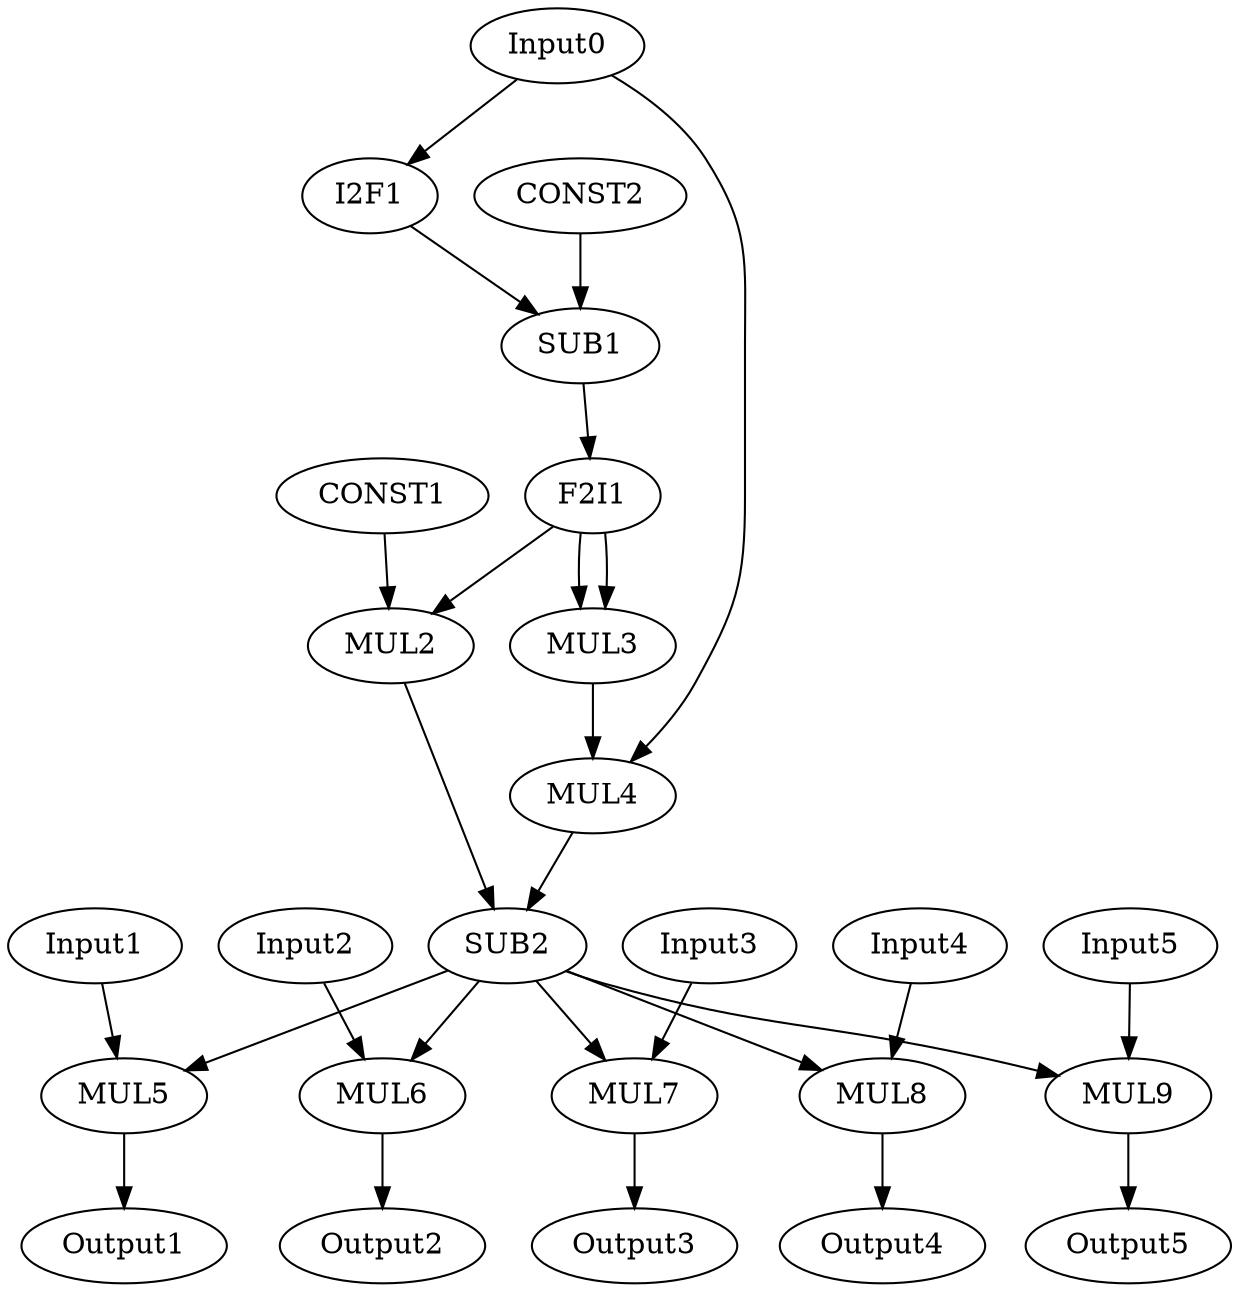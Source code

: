 Digraph G {
Input0[opcode=input, ref_name="SUM", size=8, offset="0, 0", pattern="0, 200"];
Input1[opcode=input, ref_name="B1", size=400, offset="0, 0", pattern="2, 200"];
Input2[opcode=input, ref_name="B2", size=400, offset="0, 0", pattern="2, 200"];
Input3[opcode=input, ref_name="B3", size=400, offset="0, 0", pattern="2, 200"];
Input4[opcode=input, ref_name="B4", size=400, offset="0, 0", pattern="2, 200"];
Input5[opcode=input, ref_name="B5", size=400, offset="0, 0", pattern="2, 200"];
Output1[opcode=output, ref_name="R1", size=400, offset="0, 0", pattern="2, 200"];
Output2[opcode=output, ref_name="R2", size=400, offset="0, 0", pattern="2, 200"];
Output3[opcode=output, ref_name="R3", size=400, offset="0, 0", pattern="2, 200"];
Output4[opcode=output, ref_name="R4", size=400, offset="0, 0", pattern="2, 200"];
Output5[opcode=output, ref_name="R4", size=400, offset="0, 0", pattern="2, 200"];
CONST1[opcode=const, value=16384]; #2.0
CONST2[opcode=const, value=30586]; #magic number
I2F1[opcode=tofloat];
F2I1[opcode=toint];
MUL2[opcode=fmul];
MUL3[opcode=fmul];
MUL4[opcode=fmul];
MUL5[opcode=fmul];
MUL6[opcode=fmul];
MUL7[opcode=fmul];
MUL8[opcode=fmul];
MUL9[opcode=fmul];
SUB1[opcode=fsub];
SUB2[opcode=fsub];
Input0->I2F1[operand=0];
I2F1->SUB1[operand=1];
CONST2->SUB1[operand=0];
SUB1->F2I1[operand=0];
F2I1->MUL2[operand=0];
CONST1->MUL2[operand=1];
F2I1->MUL3[operand=0];
F2I1->MUL3[operand=1];
MUL3->MUL4[operand=0];
Input0->MUL4[operand=1];
MUL2->SUB2[operand=0];
MUL4->SUB2[operand=1];
SUB2->MUL5[operand=0];
Input1->MUL5[operand=1];
SUB2->MUL6[operand=0];
Input2->MUL6[operand=1];
SUB2->MUL7[operand=0];
Input3->MUL7[operand=1];
SUB2->MUL8[operand=0];
Input4->MUL8[operand=1];
SUB2->MUL9[operand=0];
Input5->MUL9[operand=1];
MUL5->Output1[operand=0];
MUL6->Output2[operand=0];
MUL7->Output3[operand=0];
MUL8->Output4[operand=0];
MUL9->Output5[operand=0];
}
